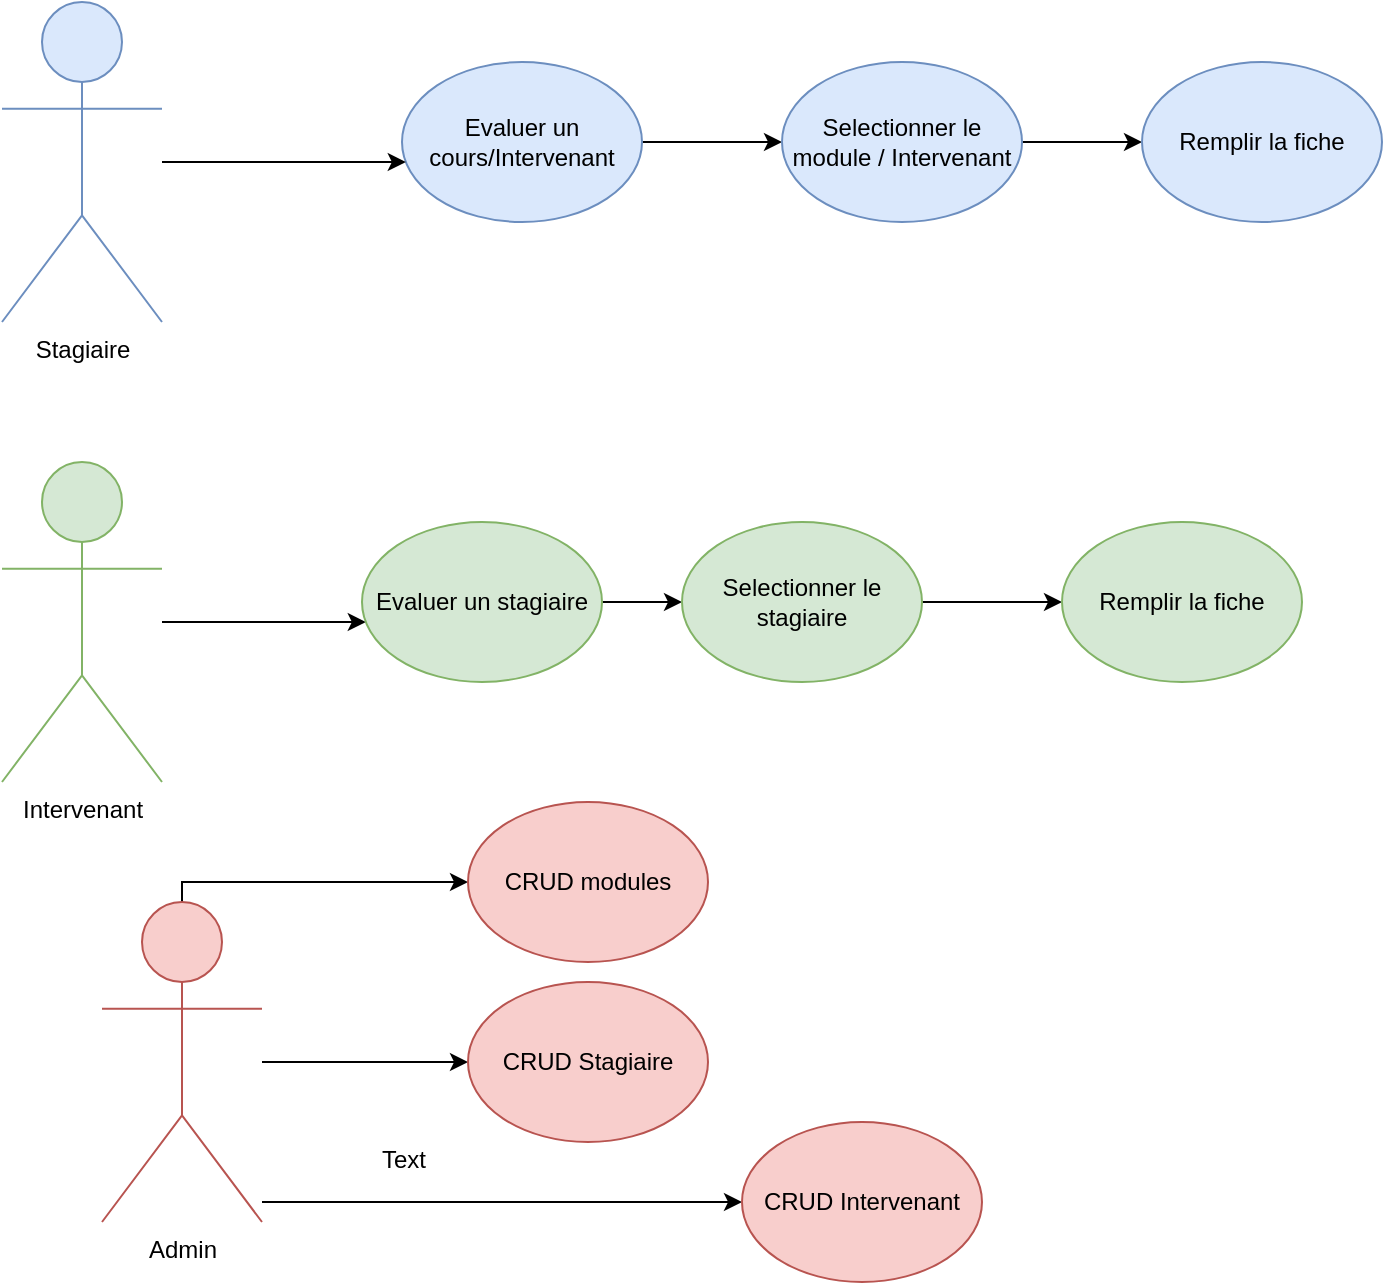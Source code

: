 <mxfile version="11.1.1" type="device"><diagram id="kOrYMSXG1QFjfdFA8W3l" name="Page-1"><mxGraphModel dx="985" dy="662" grid="1" gridSize="10" guides="1" tooltips="1" connect="1" arrows="1" fold="1" page="1" pageScale="1" pageWidth="827" pageHeight="1169" math="0" shadow="0"><root><mxCell id="0"/><mxCell id="1" parent="0"/><mxCell id="gfr8ZA1UUJKB1ak8_dfi-9" style="edgeStyle=orthogonalEdgeStyle;rounded=0;orthogonalLoop=1;jettySize=auto;html=1;" edge="1" parent="1" source="gfr8ZA1UUJKB1ak8_dfi-1" target="gfr8ZA1UUJKB1ak8_dfi-5"><mxGeometry relative="1" as="geometry"/></mxCell><mxCell id="gfr8ZA1UUJKB1ak8_dfi-1" value="Evaluer un cours/Intervenant" style="ellipse;whiteSpace=wrap;html=1;fillColor=#dae8fc;strokeColor=#6c8ebf;" vertex="1" parent="1"><mxGeometry x="320" y="140" width="120" height="80" as="geometry"/></mxCell><mxCell id="gfr8ZA1UUJKB1ak8_dfi-8" style="edgeStyle=orthogonalEdgeStyle;rounded=0;orthogonalLoop=1;jettySize=auto;html=1;" edge="1" parent="1" source="gfr8ZA1UUJKB1ak8_dfi-2" target="gfr8ZA1UUJKB1ak8_dfi-1"><mxGeometry relative="1" as="geometry"><Array as="points"><mxPoint x="280" y="190"/><mxPoint x="280" y="190"/></Array></mxGeometry></mxCell><mxCell id="gfr8ZA1UUJKB1ak8_dfi-2" value="Stagiaire&lt;br&gt;" style="shape=umlActor;verticalLabelPosition=bottom;labelBackgroundColor=#ffffff;verticalAlign=top;html=1;outlineConnect=0;fillColor=#dae8fc;strokeColor=#6c8ebf;" vertex="1" parent="1"><mxGeometry x="120" y="110" width="80" height="160" as="geometry"/></mxCell><mxCell id="gfr8ZA1UUJKB1ak8_dfi-20" style="edgeStyle=orthogonalEdgeStyle;rounded=0;orthogonalLoop=1;jettySize=auto;html=1;" edge="1" parent="1" source="gfr8ZA1UUJKB1ak8_dfi-3" target="gfr8ZA1UUJKB1ak8_dfi-14"><mxGeometry relative="1" as="geometry"><Array as="points"><mxPoint x="210" y="550"/></Array></mxGeometry></mxCell><mxCell id="gfr8ZA1UUJKB1ak8_dfi-21" style="edgeStyle=orthogonalEdgeStyle;rounded=0;orthogonalLoop=1;jettySize=auto;html=1;" edge="1" parent="1" source="gfr8ZA1UUJKB1ak8_dfi-3" target="gfr8ZA1UUJKB1ak8_dfi-15"><mxGeometry relative="1" as="geometry"/></mxCell><mxCell id="gfr8ZA1UUJKB1ak8_dfi-22" style="edgeStyle=orthogonalEdgeStyle;rounded=0;orthogonalLoop=1;jettySize=auto;html=1;" edge="1" parent="1" source="gfr8ZA1UUJKB1ak8_dfi-3" target="gfr8ZA1UUJKB1ak8_dfi-19"><mxGeometry relative="1" as="geometry"><Array as="points"><mxPoint x="330" y="710"/><mxPoint x="330" y="710"/></Array></mxGeometry></mxCell><mxCell id="gfr8ZA1UUJKB1ak8_dfi-3" value="Admin" style="shape=umlActor;verticalLabelPosition=bottom;labelBackgroundColor=#ffffff;verticalAlign=top;html=1;outlineConnect=0;fillColor=#f8cecc;strokeColor=#b85450;" vertex="1" parent="1"><mxGeometry x="170" y="560" width="80" height="160" as="geometry"/></mxCell><mxCell id="gfr8ZA1UUJKB1ak8_dfi-16" style="edgeStyle=orthogonalEdgeStyle;rounded=0;orthogonalLoop=1;jettySize=auto;html=1;" edge="1" parent="1" source="gfr8ZA1UUJKB1ak8_dfi-4" target="gfr8ZA1UUJKB1ak8_dfi-11"><mxGeometry relative="1" as="geometry"><Array as="points"><mxPoint x="260" y="420"/><mxPoint x="260" y="420"/></Array></mxGeometry></mxCell><mxCell id="gfr8ZA1UUJKB1ak8_dfi-4" value="Intervenant" style="shape=umlActor;verticalLabelPosition=bottom;labelBackgroundColor=#ffffff;verticalAlign=top;html=1;outlineConnect=0;fillColor=#d5e8d4;strokeColor=#82b366;" vertex="1" parent="1"><mxGeometry x="120" y="340" width="80" height="160" as="geometry"/></mxCell><mxCell id="gfr8ZA1UUJKB1ak8_dfi-10" style="edgeStyle=orthogonalEdgeStyle;rounded=0;orthogonalLoop=1;jettySize=auto;html=1;" edge="1" parent="1" source="gfr8ZA1UUJKB1ak8_dfi-5" target="gfr8ZA1UUJKB1ak8_dfi-7"><mxGeometry relative="1" as="geometry"/></mxCell><mxCell id="gfr8ZA1UUJKB1ak8_dfi-5" value="Selectionner le module / Intervenant" style="ellipse;whiteSpace=wrap;html=1;fillColor=#dae8fc;strokeColor=#6c8ebf;" vertex="1" parent="1"><mxGeometry x="510" y="140" width="120" height="80" as="geometry"/></mxCell><mxCell id="gfr8ZA1UUJKB1ak8_dfi-7" value="Remplir la fiche" style="ellipse;whiteSpace=wrap;html=1;fillColor=#dae8fc;strokeColor=#6c8ebf;" vertex="1" parent="1"><mxGeometry x="690" y="140" width="120" height="80" as="geometry"/></mxCell><mxCell id="gfr8ZA1UUJKB1ak8_dfi-17" style="edgeStyle=orthogonalEdgeStyle;rounded=0;orthogonalLoop=1;jettySize=auto;html=1;" edge="1" parent="1" source="gfr8ZA1UUJKB1ak8_dfi-11" target="gfr8ZA1UUJKB1ak8_dfi-12"><mxGeometry relative="1" as="geometry"/></mxCell><mxCell id="gfr8ZA1UUJKB1ak8_dfi-11" value="Evaluer un stagiaire" style="ellipse;whiteSpace=wrap;html=1;fillColor=#d5e8d4;strokeColor=#82b366;" vertex="1" parent="1"><mxGeometry x="300" y="370" width="120" height="80" as="geometry"/></mxCell><mxCell id="gfr8ZA1UUJKB1ak8_dfi-18" style="edgeStyle=orthogonalEdgeStyle;rounded=0;orthogonalLoop=1;jettySize=auto;html=1;" edge="1" parent="1" source="gfr8ZA1UUJKB1ak8_dfi-12" target="gfr8ZA1UUJKB1ak8_dfi-13"><mxGeometry relative="1" as="geometry"/></mxCell><mxCell id="gfr8ZA1UUJKB1ak8_dfi-12" value="Selectionner le stagiaire" style="ellipse;whiteSpace=wrap;html=1;fillColor=#d5e8d4;strokeColor=#82b366;" vertex="1" parent="1"><mxGeometry x="460" y="370" width="120" height="80" as="geometry"/></mxCell><mxCell id="gfr8ZA1UUJKB1ak8_dfi-13" value="Remplir la fiche" style="ellipse;whiteSpace=wrap;html=1;fillColor=#d5e8d4;strokeColor=#82b366;" vertex="1" parent="1"><mxGeometry x="650" y="370" width="120" height="80" as="geometry"/></mxCell><mxCell id="gfr8ZA1UUJKB1ak8_dfi-14" value="CRUD modules" style="ellipse;whiteSpace=wrap;html=1;fillColor=#f8cecc;strokeColor=#b85450;" vertex="1" parent="1"><mxGeometry x="353" y="510" width="120" height="80" as="geometry"/></mxCell><mxCell id="gfr8ZA1UUJKB1ak8_dfi-15" value="CRUD Stagiaire" style="ellipse;whiteSpace=wrap;html=1;fillColor=#f8cecc;strokeColor=#b85450;" vertex="1" parent="1"><mxGeometry x="353" y="600" width="120" height="80" as="geometry"/></mxCell><mxCell id="gfr8ZA1UUJKB1ak8_dfi-19" value="CRUD Intervenant" style="ellipse;whiteSpace=wrap;html=1;fillColor=#f8cecc;strokeColor=#b85450;" vertex="1" parent="1"><mxGeometry x="490" y="670" width="120" height="80" as="geometry"/></mxCell><mxCell id="gfr8ZA1UUJKB1ak8_dfi-23" value="Text" style="text;html=1;resizable=0;points=[];autosize=1;align=left;verticalAlign=top;spacingTop=-4;" vertex="1" parent="1"><mxGeometry x="308" y="679" width="40" height="20" as="geometry"/></mxCell></root></mxGraphModel></diagram></mxfile>